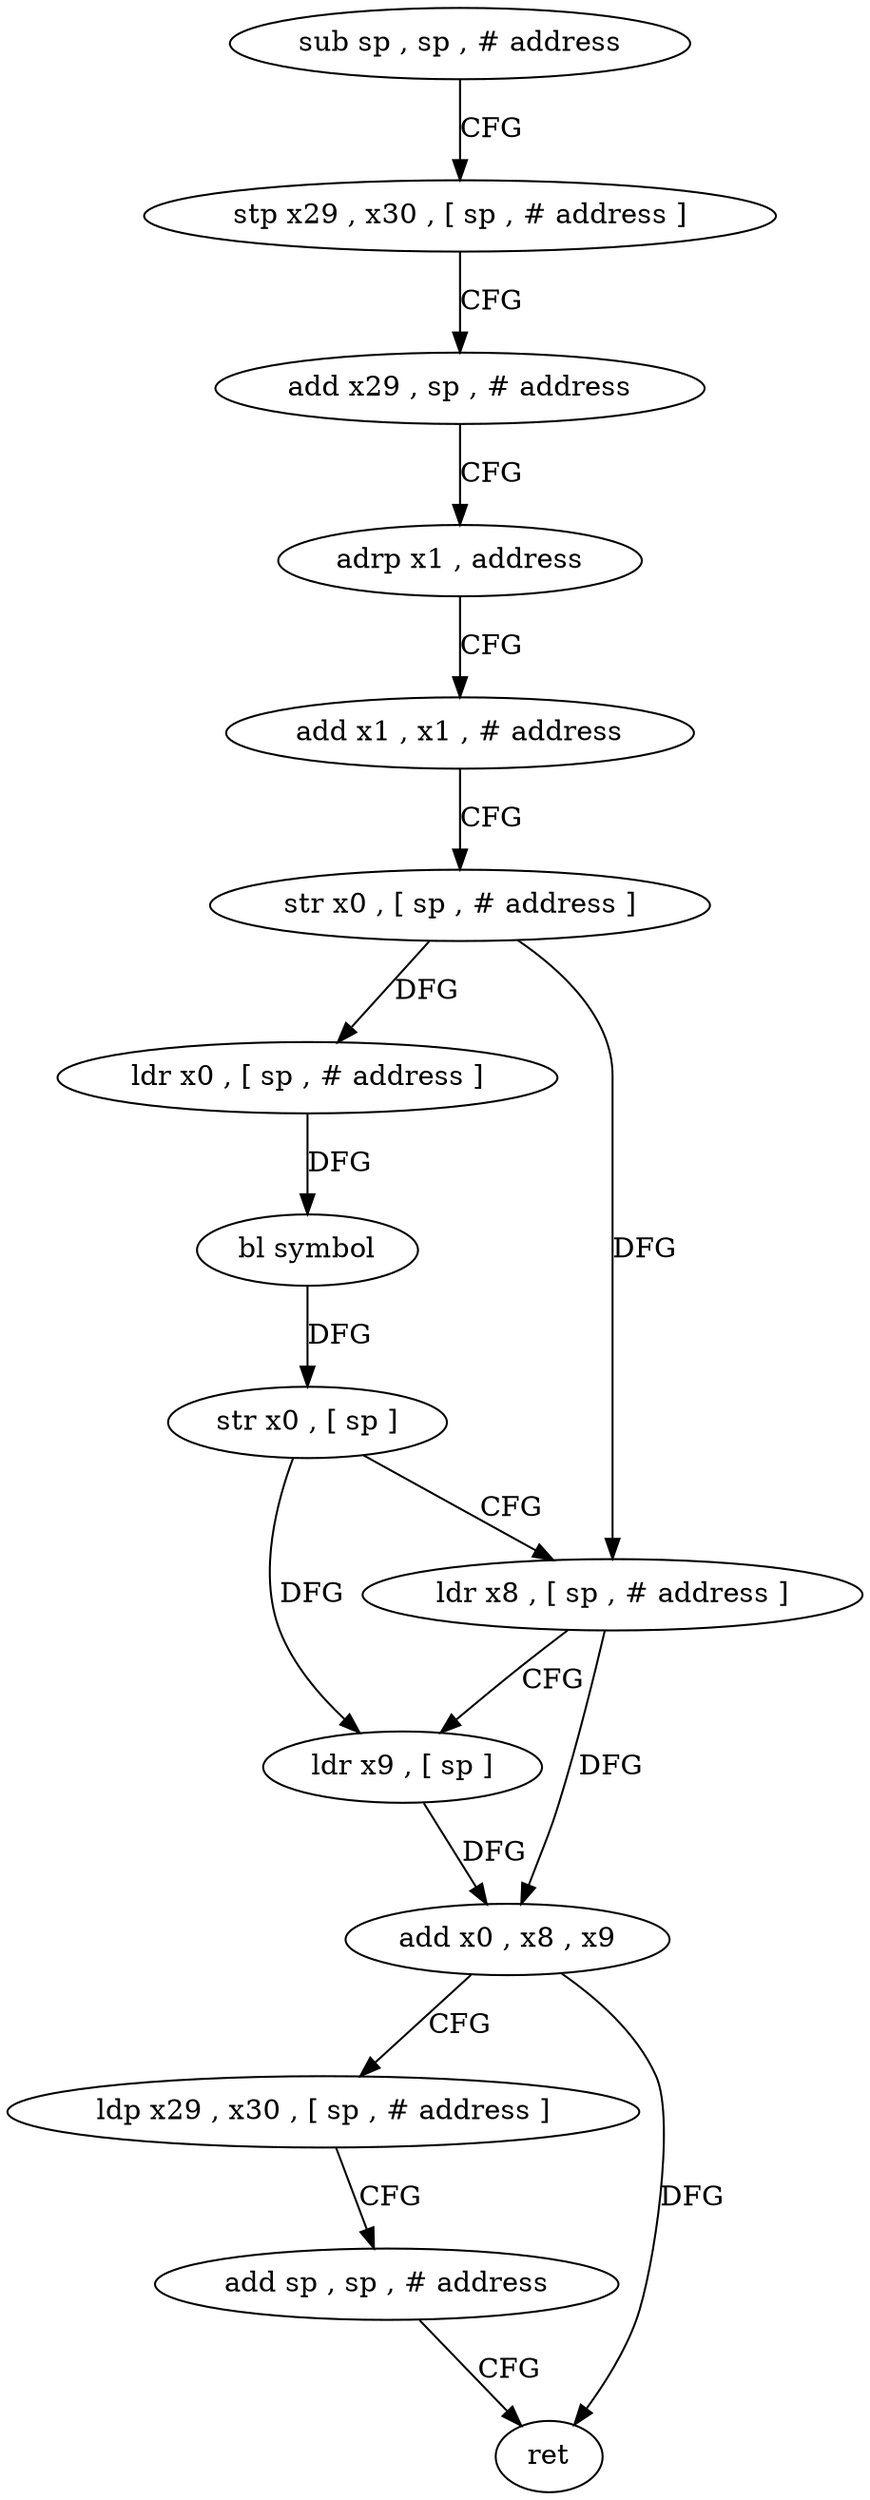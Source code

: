 digraph "func" {
"4276052" [label = "sub sp , sp , # address" ]
"4276056" [label = "stp x29 , x30 , [ sp , # address ]" ]
"4276060" [label = "add x29 , sp , # address" ]
"4276064" [label = "adrp x1 , address" ]
"4276068" [label = "add x1 , x1 , # address" ]
"4276072" [label = "str x0 , [ sp , # address ]" ]
"4276076" [label = "ldr x0 , [ sp , # address ]" ]
"4276080" [label = "bl symbol" ]
"4276084" [label = "str x0 , [ sp ]" ]
"4276088" [label = "ldr x8 , [ sp , # address ]" ]
"4276092" [label = "ldr x9 , [ sp ]" ]
"4276096" [label = "add x0 , x8 , x9" ]
"4276100" [label = "ldp x29 , x30 , [ sp , # address ]" ]
"4276104" [label = "add sp , sp , # address" ]
"4276108" [label = "ret" ]
"4276052" -> "4276056" [ label = "CFG" ]
"4276056" -> "4276060" [ label = "CFG" ]
"4276060" -> "4276064" [ label = "CFG" ]
"4276064" -> "4276068" [ label = "CFG" ]
"4276068" -> "4276072" [ label = "CFG" ]
"4276072" -> "4276076" [ label = "DFG" ]
"4276072" -> "4276088" [ label = "DFG" ]
"4276076" -> "4276080" [ label = "DFG" ]
"4276080" -> "4276084" [ label = "DFG" ]
"4276084" -> "4276088" [ label = "CFG" ]
"4276084" -> "4276092" [ label = "DFG" ]
"4276088" -> "4276092" [ label = "CFG" ]
"4276088" -> "4276096" [ label = "DFG" ]
"4276092" -> "4276096" [ label = "DFG" ]
"4276096" -> "4276100" [ label = "CFG" ]
"4276096" -> "4276108" [ label = "DFG" ]
"4276100" -> "4276104" [ label = "CFG" ]
"4276104" -> "4276108" [ label = "CFG" ]
}
